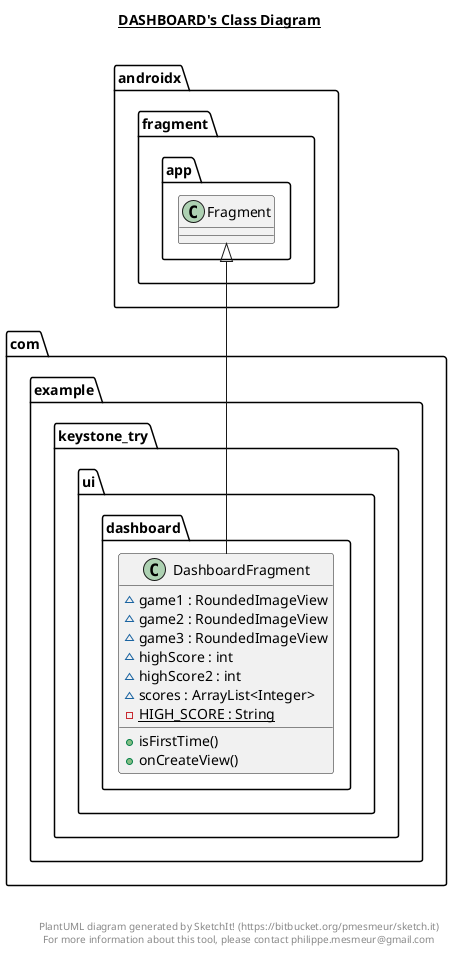 @startuml

title __DASHBOARD's Class Diagram__\n

  namespace com.example.keystone_try {
    namespace ui {
      namespace dashboard {
        class com.example.keystone_try.ui.dashboard.DashboardFragment {
            ~ game1 : RoundedImageView
            ~ game2 : RoundedImageView
            ~ game3 : RoundedImageView
            ~ highScore : int
            ~ highScore2 : int
            ~ scores : ArrayList<Integer>
            {static} - HIGH_SCORE : String
            + isFirstTime()
            + onCreateView()
        }
      }
    }
  }
  

  com.example.keystone_try.ui.dashboard.DashboardFragment -up-|> androidx.fragment.app.Fragment


right footer


PlantUML diagram generated by SketchIt! (https://bitbucket.org/pmesmeur/sketch.it)
For more information about this tool, please contact philippe.mesmeur@gmail.com
endfooter

@enduml
